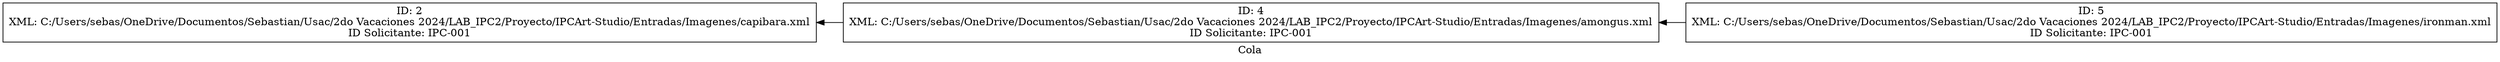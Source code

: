 digraph G {
    rankdir="RL";
    label="Cola";
    node[shape=box];
    nodo0[label="ID: 5\nXML: C:/Users/sebas/OneDrive/Documentos/Sebastian/Usac/2do Vacaciones 2024/LAB_IPC2/Proyecto/IPCArt-Studio/Entradas/Imagenes/ironman.xml\nID Solicitante: IPC-001"];
nodo1[label="ID: 4\nXML: C:/Users/sebas/OneDrive/Documentos/Sebastian/Usac/2do Vacaciones 2024/LAB_IPC2/Proyecto/IPCArt-Studio/Entradas/Imagenes/amongus.xml\nID Solicitante: IPC-001"];
nodo2[label="ID: 2\nXML: C:/Users/sebas/OneDrive/Documentos/Sebastian/Usac/2do Vacaciones 2024/LAB_IPC2/Proyecto/IPCArt-Studio/Entradas/Imagenes/capibara.xml\nID Solicitante: IPC-001"];
nodo0 -> nodo1;
nodo1 -> nodo2;
}